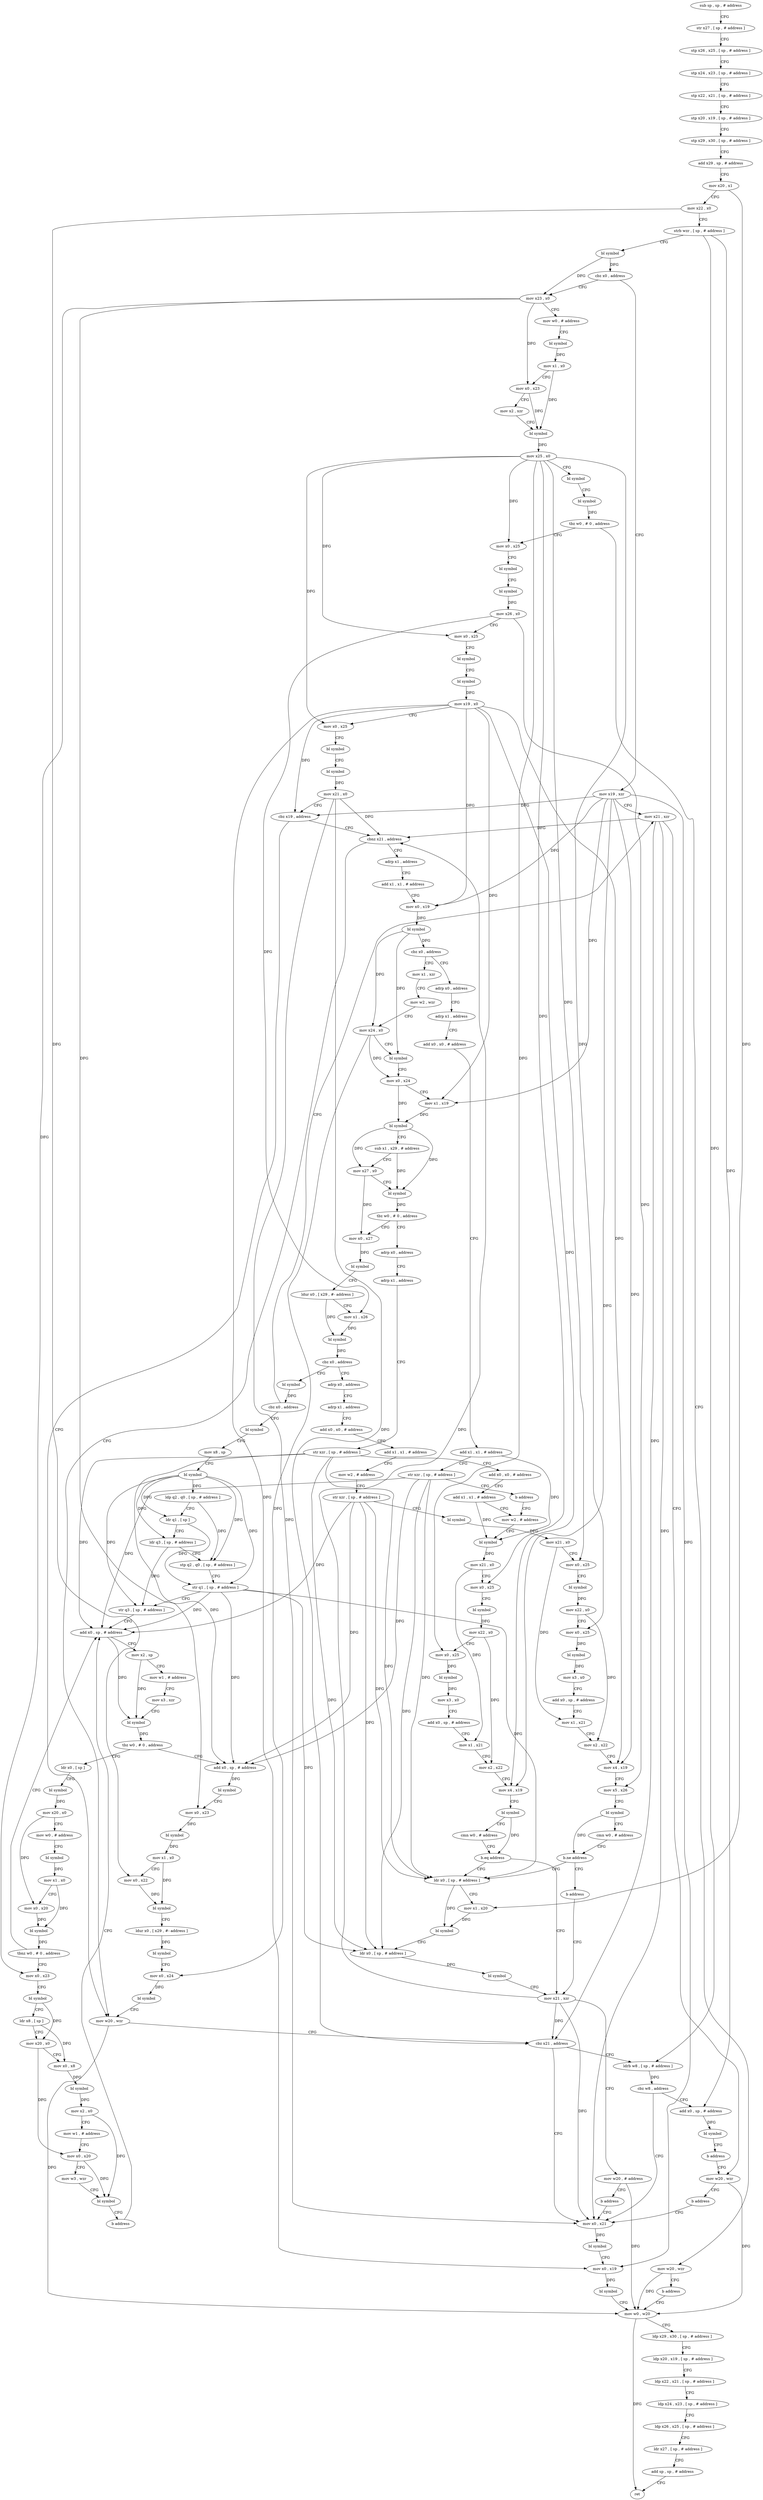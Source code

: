 digraph "func" {
"100596" [label = "sub sp , sp , # address" ]
"100600" [label = "str x27 , [ sp , # address ]" ]
"100604" [label = "stp x26 , x25 , [ sp , # address ]" ]
"100608" [label = "stp x24 , x23 , [ sp , # address ]" ]
"100612" [label = "stp x22 , x21 , [ sp , # address ]" ]
"100616" [label = "stp x20 , x19 , [ sp , # address ]" ]
"100620" [label = "stp x29 , x30 , [ sp , # address ]" ]
"100624" [label = "add x29 , sp , # address" ]
"100628" [label = "mov x20 , x1" ]
"100632" [label = "mov x22 , x0" ]
"100636" [label = "strb wzr , [ sp , # address ]" ]
"100640" [label = "bl symbol" ]
"100644" [label = "cbz x0 , address" ]
"100988" [label = "mov x19 , xzr" ]
"100648" [label = "mov x23 , x0" ]
"100992" [label = "mov x21 , xzr" ]
"100652" [label = "mov w0 , # address" ]
"100656" [label = "bl symbol" ]
"100660" [label = "mov x1 , x0" ]
"100664" [label = "mov x0 , x23" ]
"100668" [label = "mov x2 , xzr" ]
"100672" [label = "bl symbol" ]
"100676" [label = "mov x25 , x0" ]
"100680" [label = "bl symbol" ]
"100684" [label = "bl symbol" ]
"100688" [label = "tbz w0 , # 0 , address" ]
"101004" [label = "mov w20 , wzr" ]
"100692" [label = "mov x0 , x25" ]
"101224" [label = "mov x0 , x21" ]
"101228" [label = "bl symbol" ]
"101232" [label = "mov x0 , x19" ]
"101236" [label = "bl symbol" ]
"101240" [label = "mov w0 , w20" ]
"101008" [label = "b address" ]
"100696" [label = "bl symbol" ]
"100700" [label = "bl symbol" ]
"100704" [label = "mov x26 , x0" ]
"100708" [label = "mov x0 , x25" ]
"100712" [label = "bl symbol" ]
"100716" [label = "bl symbol" ]
"100720" [label = "mov x19 , x0" ]
"100724" [label = "mov x0 , x25" ]
"100728" [label = "bl symbol" ]
"100732" [label = "bl symbol" ]
"100736" [label = "mov x21 , x0" ]
"100740" [label = "cbz x19 , address" ]
"101196" [label = "mov w20 , wzr" ]
"100744" [label = "cbnz x21 , address" ]
"101244" [label = "ldp x29 , x30 , [ sp , # address ]" ]
"101248" [label = "ldp x20 , x19 , [ sp , # address ]" ]
"101252" [label = "ldp x22 , x21 , [ sp , # address ]" ]
"101256" [label = "ldp x24 , x23 , [ sp , # address ]" ]
"101260" [label = "ldp x26 , x25 , [ sp , # address ]" ]
"101264" [label = "ldr x27 , [ sp , # address ]" ]
"101268" [label = "add sp , sp , # address" ]
"101272" [label = "ret" ]
"101200" [label = "cbz x21 , address" ]
"101204" [label = "ldrb w8 , [ sp , # address ]" ]
"100748" [label = "adrp x1 , address" ]
"101208" [label = "cbz w8 , address" ]
"101212" [label = "add x0 , sp , # address" ]
"100752" [label = "add x1 , x1 , # address" ]
"100756" [label = "mov x0 , x19" ]
"100760" [label = "bl symbol" ]
"100764" [label = "cbz x0 , address" ]
"101012" [label = "adrp x0 , address" ]
"100768" [label = "mov x1 , xzr" ]
"101216" [label = "bl symbol" ]
"101220" [label = "b address" ]
"100996" [label = "mov w20 , wzr" ]
"101016" [label = "adrp x1 , address" ]
"101020" [label = "add x0 , x0 , # address" ]
"101024" [label = "add x1 , x1 , # address" ]
"101028" [label = "str xzr , [ sp , # address ]" ]
"101032" [label = "b address" ]
"101056" [label = "mov w2 , # address" ]
"100772" [label = "mov w2 , wzr" ]
"100776" [label = "mov x24 , x0" ]
"100780" [label = "bl symbol" ]
"100784" [label = "mov x0 , x24" ]
"100788" [label = "mov x1 , x19" ]
"100792" [label = "bl symbol" ]
"100796" [label = "sub x1 , x29 , # address" ]
"100800" [label = "mov x27 , x0" ]
"100804" [label = "bl symbol" ]
"100808" [label = "tbz w0 , # 0 , address" ]
"101036" [label = "adrp x0 , address" ]
"100812" [label = "mov x0 , x27" ]
"101000" [label = "b address" ]
"101060" [label = "bl symbol" ]
"101064" [label = "mov x21 , x0" ]
"101068" [label = "mov x0 , x25" ]
"101072" [label = "bl symbol" ]
"101076" [label = "mov x22 , x0" ]
"101080" [label = "mov x0 , x25" ]
"101084" [label = "bl symbol" ]
"101088" [label = "mov x3 , x0" ]
"101092" [label = "add x0 , sp , # address" ]
"101096" [label = "mov x1 , x21" ]
"101100" [label = "mov x2 , x22" ]
"101104" [label = "mov x4 , x19" ]
"101108" [label = "bl symbol" ]
"101112" [label = "cmn w0 , # address" ]
"101116" [label = "b.eq address" ]
"101140" [label = "mov x21 , xzr" ]
"101120" [label = "ldr x0 , [ sp , # address ]" ]
"101040" [label = "adrp x1 , address" ]
"101044" [label = "str xzr , [ sp , # address ]" ]
"101048" [label = "add x0 , x0 , # address" ]
"101052" [label = "add x1 , x1 , # address" ]
"100816" [label = "bl symbol" ]
"100820" [label = "ldur x0 , [ x29 , #- address ]" ]
"100824" [label = "mov x1 , x26" ]
"100828" [label = "bl symbol" ]
"100832" [label = "cbz x0 , address" ]
"101276" [label = "adrp x0 , address" ]
"100836" [label = "bl symbol" ]
"101144" [label = "mov w20 , # address" ]
"101148" [label = "b address" ]
"101124" [label = "mov x1 , x20" ]
"101128" [label = "bl symbol" ]
"101132" [label = "ldr x0 , [ sp , # address ]" ]
"101136" [label = "bl symbol" ]
"101280" [label = "adrp x1 , address" ]
"101284" [label = "add x0 , x0 , # address" ]
"101288" [label = "add x1 , x1 , # address" ]
"101292" [label = "mov w2 , # address" ]
"101296" [label = "str xzr , [ sp , # address ]" ]
"101300" [label = "bl symbol" ]
"101304" [label = "mov x21 , x0" ]
"101308" [label = "mov x0 , x25" ]
"101312" [label = "bl symbol" ]
"101316" [label = "mov x22 , x0" ]
"101320" [label = "mov x0 , x25" ]
"101324" [label = "bl symbol" ]
"101328" [label = "mov x3 , x0" ]
"101332" [label = "add x0 , sp , # address" ]
"101336" [label = "mov x1 , x21" ]
"101340" [label = "mov x2 , x22" ]
"101344" [label = "mov x4 , x19" ]
"101348" [label = "mov x5 , x26" ]
"101352" [label = "bl symbol" ]
"101356" [label = "cmn w0 , # address" ]
"101360" [label = "b.ne address" ]
"101364" [label = "b address" ]
"100840" [label = "cbz x0 , address" ]
"100844" [label = "bl symbol" ]
"100848" [label = "mov x8 , sp" ]
"100852" [label = "bl symbol" ]
"100856" [label = "ldp q2 , q0 , [ sp , # address ]" ]
"100860" [label = "ldr q1 , [ sp ]" ]
"100864" [label = "ldr q3 , [ sp , # address ]" ]
"100868" [label = "stp q2 , q0 , [ sp , # address ]" ]
"100872" [label = "str q1 , [ sp , # address ]" ]
"100876" [label = "str q3 , [ sp , # address ]" ]
"100880" [label = "add x0 , sp , # address" ]
"101152" [label = "add x0 , sp , # address" ]
"101156" [label = "bl symbol" ]
"101160" [label = "mov x0 , x23" ]
"101164" [label = "bl symbol" ]
"101168" [label = "mov x1 , x0" ]
"101172" [label = "mov x0 , x22" ]
"101176" [label = "bl symbol" ]
"101180" [label = "ldur x0 , [ x29 , #- address ]" ]
"101184" [label = "bl symbol" ]
"101188" [label = "mov x0 , x24" ]
"101192" [label = "bl symbol" ]
"100904" [label = "ldr x0 , [ sp ]" ]
"100908" [label = "bl symbol" ]
"100912" [label = "mov x20 , x0" ]
"100916" [label = "mov w0 , # address" ]
"100920" [label = "bl symbol" ]
"100924" [label = "mov x1 , x0" ]
"100928" [label = "mov x0 , x20" ]
"100932" [label = "bl symbol" ]
"100936" [label = "tbnz w0 , # 0 , address" ]
"100940" [label = "mov x0 , x23" ]
"100884" [label = "mov x2 , sp" ]
"100888" [label = "mov w1 , # address" ]
"100892" [label = "mov x3 , xzr" ]
"100896" [label = "bl symbol" ]
"100900" [label = "tbz w0 , # 0 , address" ]
"100944" [label = "bl symbol" ]
"100948" [label = "ldr x8 , [ sp ]" ]
"100952" [label = "mov x20 , x0" ]
"100956" [label = "mov x0 , x8" ]
"100960" [label = "bl symbol" ]
"100964" [label = "mov x2 , x0" ]
"100968" [label = "mov w1 , # address" ]
"100972" [label = "mov x0 , x20" ]
"100976" [label = "mov w3 , wzr" ]
"100980" [label = "bl symbol" ]
"100984" [label = "b address" ]
"100596" -> "100600" [ label = "CFG" ]
"100600" -> "100604" [ label = "CFG" ]
"100604" -> "100608" [ label = "CFG" ]
"100608" -> "100612" [ label = "CFG" ]
"100612" -> "100616" [ label = "CFG" ]
"100616" -> "100620" [ label = "CFG" ]
"100620" -> "100624" [ label = "CFG" ]
"100624" -> "100628" [ label = "CFG" ]
"100628" -> "100632" [ label = "CFG" ]
"100628" -> "101124" [ label = "DFG" ]
"100632" -> "100636" [ label = "CFG" ]
"100632" -> "101172" [ label = "DFG" ]
"100636" -> "100640" [ label = "CFG" ]
"100636" -> "101204" [ label = "DFG" ]
"100636" -> "101212" [ label = "DFG" ]
"100640" -> "100644" [ label = "DFG" ]
"100640" -> "100648" [ label = "DFG" ]
"100644" -> "100988" [ label = "CFG" ]
"100644" -> "100648" [ label = "CFG" ]
"100988" -> "100992" [ label = "CFG" ]
"100988" -> "100740" [ label = "DFG" ]
"100988" -> "101232" [ label = "DFG" ]
"100988" -> "100756" [ label = "DFG" ]
"100988" -> "100788" [ label = "DFG" ]
"100988" -> "101104" [ label = "DFG" ]
"100988" -> "101344" [ label = "DFG" ]
"100648" -> "100652" [ label = "CFG" ]
"100648" -> "100664" [ label = "DFG" ]
"100648" -> "101160" [ label = "DFG" ]
"100648" -> "100940" [ label = "DFG" ]
"100992" -> "100996" [ label = "CFG" ]
"100992" -> "101200" [ label = "DFG" ]
"100992" -> "100744" [ label = "DFG" ]
"100992" -> "101224" [ label = "DFG" ]
"100652" -> "100656" [ label = "CFG" ]
"100656" -> "100660" [ label = "DFG" ]
"100660" -> "100664" [ label = "CFG" ]
"100660" -> "100672" [ label = "DFG" ]
"100664" -> "100668" [ label = "CFG" ]
"100664" -> "100672" [ label = "DFG" ]
"100668" -> "100672" [ label = "CFG" ]
"100672" -> "100676" [ label = "DFG" ]
"100676" -> "100680" [ label = "CFG" ]
"100676" -> "100692" [ label = "DFG" ]
"100676" -> "100708" [ label = "DFG" ]
"100676" -> "100724" [ label = "DFG" ]
"100676" -> "101068" [ label = "DFG" ]
"100676" -> "101080" [ label = "DFG" ]
"100676" -> "101308" [ label = "DFG" ]
"100676" -> "101320" [ label = "DFG" ]
"100680" -> "100684" [ label = "CFG" ]
"100684" -> "100688" [ label = "DFG" ]
"100688" -> "101004" [ label = "CFG" ]
"100688" -> "100692" [ label = "CFG" ]
"101004" -> "101008" [ label = "CFG" ]
"101004" -> "101240" [ label = "DFG" ]
"100692" -> "100696" [ label = "CFG" ]
"101224" -> "101228" [ label = "DFG" ]
"101228" -> "101232" [ label = "CFG" ]
"101232" -> "101236" [ label = "DFG" ]
"101236" -> "101240" [ label = "CFG" ]
"101240" -> "101244" [ label = "CFG" ]
"101240" -> "101272" [ label = "DFG" ]
"101008" -> "101240" [ label = "CFG" ]
"100696" -> "100700" [ label = "CFG" ]
"100700" -> "100704" [ label = "DFG" ]
"100704" -> "100708" [ label = "CFG" ]
"100704" -> "100824" [ label = "DFG" ]
"100704" -> "101348" [ label = "DFG" ]
"100708" -> "100712" [ label = "CFG" ]
"100712" -> "100716" [ label = "CFG" ]
"100716" -> "100720" [ label = "DFG" ]
"100720" -> "100724" [ label = "CFG" ]
"100720" -> "100740" [ label = "DFG" ]
"100720" -> "101232" [ label = "DFG" ]
"100720" -> "100756" [ label = "DFG" ]
"100720" -> "100788" [ label = "DFG" ]
"100720" -> "101104" [ label = "DFG" ]
"100720" -> "101344" [ label = "DFG" ]
"100724" -> "100728" [ label = "CFG" ]
"100728" -> "100732" [ label = "CFG" ]
"100732" -> "100736" [ label = "DFG" ]
"100736" -> "100740" [ label = "CFG" ]
"100736" -> "101200" [ label = "DFG" ]
"100736" -> "100744" [ label = "DFG" ]
"100736" -> "101224" [ label = "DFG" ]
"100740" -> "101196" [ label = "CFG" ]
"100740" -> "100744" [ label = "CFG" ]
"101196" -> "101200" [ label = "CFG" ]
"101196" -> "101240" [ label = "DFG" ]
"100744" -> "101196" [ label = "CFG" ]
"100744" -> "100748" [ label = "CFG" ]
"101244" -> "101248" [ label = "CFG" ]
"101248" -> "101252" [ label = "CFG" ]
"101252" -> "101256" [ label = "CFG" ]
"101256" -> "101260" [ label = "CFG" ]
"101260" -> "101264" [ label = "CFG" ]
"101264" -> "101268" [ label = "CFG" ]
"101268" -> "101272" [ label = "CFG" ]
"101200" -> "101224" [ label = "CFG" ]
"101200" -> "101204" [ label = "CFG" ]
"101204" -> "101208" [ label = "DFG" ]
"100748" -> "100752" [ label = "CFG" ]
"101208" -> "101224" [ label = "CFG" ]
"101208" -> "101212" [ label = "CFG" ]
"101212" -> "101216" [ label = "DFG" ]
"100752" -> "100756" [ label = "CFG" ]
"100756" -> "100760" [ label = "DFG" ]
"100760" -> "100764" [ label = "DFG" ]
"100760" -> "100776" [ label = "DFG" ]
"100760" -> "100780" [ label = "DFG" ]
"100764" -> "101012" [ label = "CFG" ]
"100764" -> "100768" [ label = "CFG" ]
"101012" -> "101016" [ label = "CFG" ]
"100768" -> "100772" [ label = "CFG" ]
"101216" -> "101220" [ label = "CFG" ]
"101220" -> "100996" [ label = "CFG" ]
"100996" -> "101000" [ label = "CFG" ]
"100996" -> "101240" [ label = "DFG" ]
"101016" -> "101020" [ label = "CFG" ]
"101020" -> "101024" [ label = "CFG" ]
"101024" -> "101028" [ label = "CFG" ]
"101024" -> "101060" [ label = "DFG" ]
"101028" -> "101032" [ label = "CFG" ]
"101028" -> "101120" [ label = "DFG" ]
"101028" -> "101132" [ label = "DFG" ]
"101028" -> "100880" [ label = "DFG" ]
"101028" -> "101152" [ label = "DFG" ]
"101032" -> "101056" [ label = "CFG" ]
"101056" -> "101060" [ label = "CFG" ]
"100772" -> "100776" [ label = "CFG" ]
"100776" -> "100780" [ label = "CFG" ]
"100776" -> "100784" [ label = "DFG" ]
"100776" -> "101188" [ label = "DFG" ]
"100780" -> "100784" [ label = "CFG" ]
"100784" -> "100788" [ label = "CFG" ]
"100784" -> "100792" [ label = "DFG" ]
"100788" -> "100792" [ label = "DFG" ]
"100792" -> "100796" [ label = "CFG" ]
"100792" -> "100800" [ label = "DFG" ]
"100792" -> "100804" [ label = "DFG" ]
"100796" -> "100800" [ label = "CFG" ]
"100796" -> "100804" [ label = "DFG" ]
"100800" -> "100804" [ label = "CFG" ]
"100800" -> "100812" [ label = "DFG" ]
"100804" -> "100808" [ label = "DFG" ]
"100808" -> "101036" [ label = "CFG" ]
"100808" -> "100812" [ label = "CFG" ]
"101036" -> "101040" [ label = "CFG" ]
"100812" -> "100816" [ label = "DFG" ]
"101000" -> "101224" [ label = "CFG" ]
"101060" -> "101064" [ label = "DFG" ]
"101064" -> "101068" [ label = "CFG" ]
"101064" -> "101096" [ label = "DFG" ]
"101068" -> "101072" [ label = "CFG" ]
"101072" -> "101076" [ label = "DFG" ]
"101076" -> "101080" [ label = "CFG" ]
"101076" -> "101100" [ label = "DFG" ]
"101080" -> "101084" [ label = "DFG" ]
"101084" -> "101088" [ label = "DFG" ]
"101088" -> "101092" [ label = "CFG" ]
"101092" -> "101096" [ label = "CFG" ]
"101096" -> "101100" [ label = "CFG" ]
"101100" -> "101104" [ label = "CFG" ]
"101104" -> "101108" [ label = "CFG" ]
"101108" -> "101112" [ label = "CFG" ]
"101108" -> "101116" [ label = "DFG" ]
"101112" -> "101116" [ label = "CFG" ]
"101116" -> "101140" [ label = "CFG" ]
"101116" -> "101120" [ label = "CFG" ]
"101140" -> "101144" [ label = "CFG" ]
"101140" -> "101200" [ label = "DFG" ]
"101140" -> "100744" [ label = "DFG" ]
"101140" -> "101224" [ label = "DFG" ]
"101120" -> "101124" [ label = "CFG" ]
"101120" -> "101128" [ label = "DFG" ]
"101040" -> "101044" [ label = "CFG" ]
"101044" -> "101048" [ label = "CFG" ]
"101044" -> "101120" [ label = "DFG" ]
"101044" -> "101132" [ label = "DFG" ]
"101044" -> "100880" [ label = "DFG" ]
"101044" -> "101152" [ label = "DFG" ]
"101048" -> "101052" [ label = "CFG" ]
"101052" -> "101056" [ label = "CFG" ]
"101052" -> "101060" [ label = "DFG" ]
"100816" -> "100820" [ label = "CFG" ]
"100820" -> "100824" [ label = "CFG" ]
"100820" -> "100828" [ label = "DFG" ]
"100824" -> "100828" [ label = "DFG" ]
"100828" -> "100832" [ label = "DFG" ]
"100832" -> "101276" [ label = "CFG" ]
"100832" -> "100836" [ label = "CFG" ]
"101276" -> "101280" [ label = "CFG" ]
"100836" -> "100840" [ label = "DFG" ]
"101144" -> "101148" [ label = "CFG" ]
"101144" -> "101240" [ label = "DFG" ]
"101148" -> "101224" [ label = "CFG" ]
"101124" -> "101128" [ label = "DFG" ]
"101128" -> "101132" [ label = "CFG" ]
"101132" -> "101136" [ label = "DFG" ]
"101136" -> "101140" [ label = "CFG" ]
"101280" -> "101284" [ label = "CFG" ]
"101284" -> "101288" [ label = "CFG" ]
"101288" -> "101292" [ label = "CFG" ]
"101292" -> "101296" [ label = "CFG" ]
"101296" -> "101300" [ label = "CFG" ]
"101296" -> "101120" [ label = "DFG" ]
"101296" -> "101132" [ label = "DFG" ]
"101296" -> "100880" [ label = "DFG" ]
"101296" -> "101152" [ label = "DFG" ]
"101300" -> "101304" [ label = "DFG" ]
"101304" -> "101308" [ label = "CFG" ]
"101304" -> "101336" [ label = "DFG" ]
"101308" -> "101312" [ label = "CFG" ]
"101312" -> "101316" [ label = "DFG" ]
"101316" -> "101320" [ label = "CFG" ]
"101316" -> "101340" [ label = "DFG" ]
"101320" -> "101324" [ label = "DFG" ]
"101324" -> "101328" [ label = "DFG" ]
"101328" -> "101332" [ label = "CFG" ]
"101332" -> "101336" [ label = "CFG" ]
"101336" -> "101340" [ label = "CFG" ]
"101340" -> "101344" [ label = "CFG" ]
"101344" -> "101348" [ label = "CFG" ]
"101348" -> "101352" [ label = "CFG" ]
"101352" -> "101356" [ label = "CFG" ]
"101352" -> "101360" [ label = "DFG" ]
"101356" -> "101360" [ label = "CFG" ]
"101360" -> "101120" [ label = "CFG" ]
"101360" -> "101364" [ label = "CFG" ]
"101364" -> "101140" [ label = "CFG" ]
"100840" -> "100992" [ label = "CFG" ]
"100840" -> "100844" [ label = "CFG" ]
"100844" -> "100848" [ label = "CFG" ]
"100848" -> "100852" [ label = "CFG" ]
"100852" -> "100856" [ label = "DFG" ]
"100852" -> "100868" [ label = "DFG" ]
"100852" -> "100860" [ label = "DFG" ]
"100852" -> "100872" [ label = "DFG" ]
"100852" -> "100864" [ label = "DFG" ]
"100852" -> "100876" [ label = "DFG" ]
"100856" -> "100860" [ label = "CFG" ]
"100856" -> "100868" [ label = "DFG" ]
"100860" -> "100864" [ label = "CFG" ]
"100860" -> "100872" [ label = "DFG" ]
"100864" -> "100868" [ label = "CFG" ]
"100864" -> "100876" [ label = "DFG" ]
"100868" -> "100872" [ label = "CFG" ]
"100872" -> "100876" [ label = "CFG" ]
"100872" -> "101120" [ label = "DFG" ]
"100872" -> "101132" [ label = "DFG" ]
"100872" -> "100880" [ label = "DFG" ]
"100872" -> "101152" [ label = "DFG" ]
"100876" -> "100880" [ label = "CFG" ]
"100880" -> "100884" [ label = "CFG" ]
"100880" -> "100896" [ label = "DFG" ]
"101152" -> "101156" [ label = "DFG" ]
"101156" -> "101160" [ label = "CFG" ]
"101160" -> "101164" [ label = "DFG" ]
"101164" -> "101168" [ label = "DFG" ]
"101168" -> "101172" [ label = "CFG" ]
"101168" -> "101176" [ label = "DFG" ]
"101172" -> "101176" [ label = "DFG" ]
"101176" -> "101180" [ label = "CFG" ]
"101180" -> "101184" [ label = "DFG" ]
"101184" -> "101188" [ label = "CFG" ]
"101188" -> "101192" [ label = "DFG" ]
"101192" -> "101196" [ label = "CFG" ]
"100904" -> "100908" [ label = "CFG" ]
"100908" -> "100912" [ label = "DFG" ]
"100912" -> "100916" [ label = "CFG" ]
"100912" -> "100928" [ label = "DFG" ]
"100916" -> "100920" [ label = "CFG" ]
"100920" -> "100924" [ label = "DFG" ]
"100924" -> "100928" [ label = "CFG" ]
"100924" -> "100932" [ label = "DFG" ]
"100928" -> "100932" [ label = "DFG" ]
"100932" -> "100936" [ label = "DFG" ]
"100936" -> "100880" [ label = "CFG" ]
"100936" -> "100940" [ label = "CFG" ]
"100940" -> "100944" [ label = "CFG" ]
"100884" -> "100888" [ label = "CFG" ]
"100884" -> "100896" [ label = "DFG" ]
"100888" -> "100892" [ label = "CFG" ]
"100892" -> "100896" [ label = "CFG" ]
"100896" -> "100900" [ label = "DFG" ]
"100900" -> "101152" [ label = "CFG" ]
"100900" -> "100904" [ label = "CFG" ]
"100944" -> "100948" [ label = "CFG" ]
"100944" -> "100952" [ label = "DFG" ]
"100948" -> "100952" [ label = "CFG" ]
"100948" -> "100956" [ label = "DFG" ]
"100952" -> "100956" [ label = "CFG" ]
"100952" -> "100972" [ label = "DFG" ]
"100956" -> "100960" [ label = "DFG" ]
"100960" -> "100964" [ label = "DFG" ]
"100964" -> "100968" [ label = "CFG" ]
"100964" -> "100980" [ label = "DFG" ]
"100968" -> "100972" [ label = "CFG" ]
"100972" -> "100976" [ label = "CFG" ]
"100972" -> "100980" [ label = "DFG" ]
"100976" -> "100980" [ label = "CFG" ]
"100980" -> "100984" [ label = "CFG" ]
"100984" -> "100880" [ label = "CFG" ]
}
